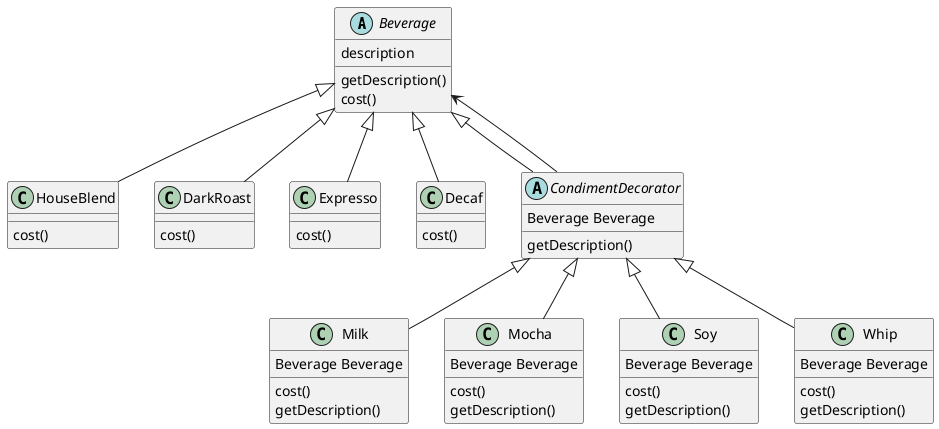 @startuml

abstract class Beverage {
    description
    getDescription()
    cost()
}

class HouseBlend {
    cost()
}

class DarkRoast {
    cost()
}

class Expresso {
    cost()
}

class Decaf {
    cost()
}

abstract class CondimentDecorator {
    Beverage Beverage
    getDescription()
}

class Milk {
    Beverage Beverage
    cost()
    getDescription()
}

class Mocha {
    Beverage Beverage
    cost()
    getDescription()
}

class Soy {
    Beverage Beverage
    cost()
    getDescription()
}

class Whip {
    Beverage Beverage
    cost()
    getDescription()
}


Beverage <|-- HouseBlend
Beverage <|-- DarkRoast
Beverage <|-- Expresso
Beverage <|-- Decaf
Beverage <|-- CondimentDecorator
Beverage <-- CondimentDecorator

CondimentDecorator <|-- Milk
CondimentDecorator <|-- Mocha
CondimentDecorator <|-- Soy
CondimentDecorator <|-- Whip


@enduml